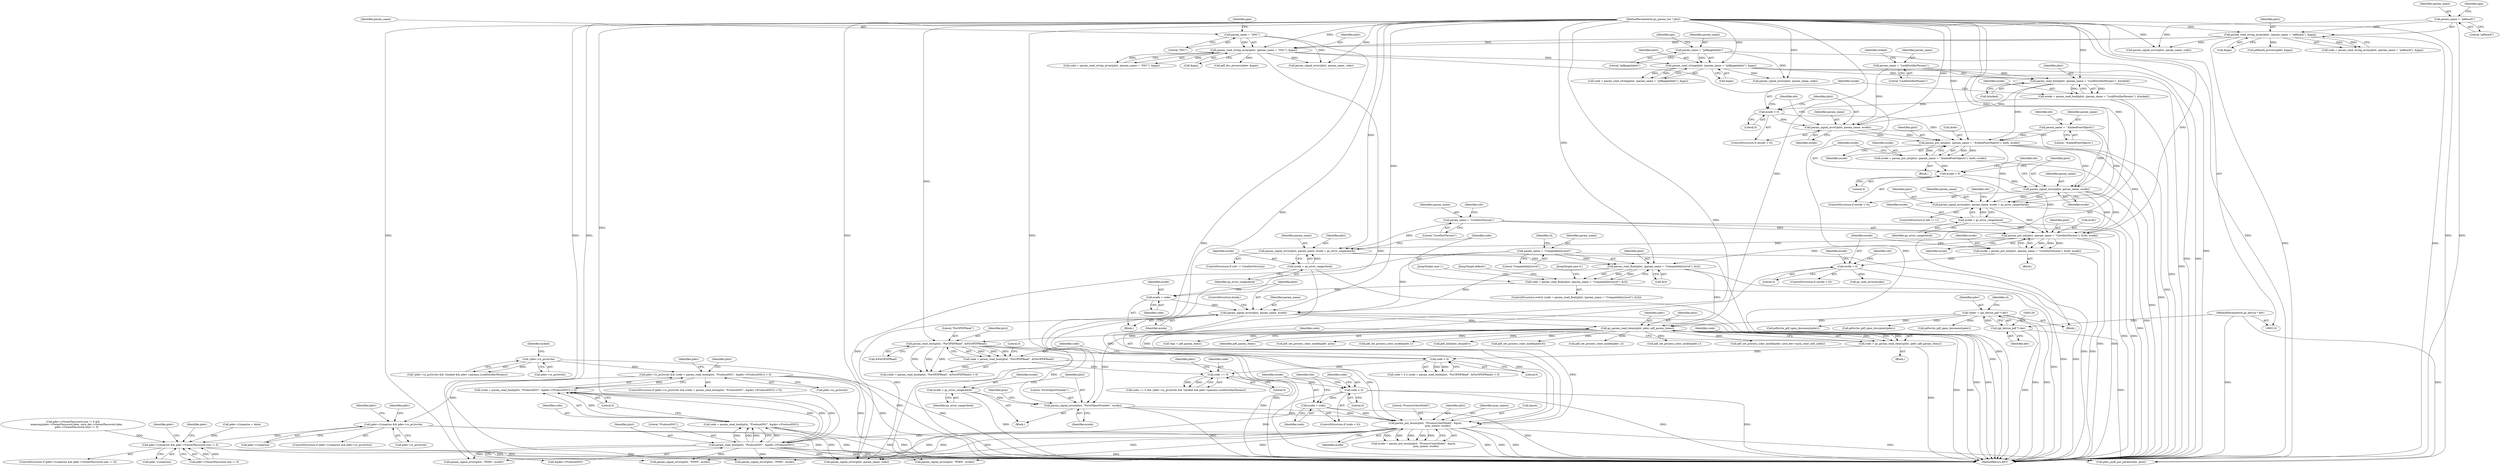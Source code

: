 digraph "0_ghostscript_c3476dde7743761a4e1d39a631716199b696b880@API" {
"1001432" [label="(Call,pdev->Linearise && pdev->is_ps2write)"];
"1000691" [label="(Call,pdev->is_ps2write && (code = param_read_bool(plist, \"ProduceDSC\", &pdev->ProduceDSC)) < 0)"];
"1000576" [label="(Call,!pdev->is_ps2write)"];
"1000695" [label="(Call,(code = param_read_bool(plist, \"ProduceDSC\", &pdev->ProduceDSC)) < 0)"];
"1000696" [label="(Call,code = param_read_bool(plist, \"ProduceDSC\", &pdev->ProduceDSC))"];
"1000698" [label="(Call,param_read_bool(plist, \"ProduceDSC\", &pdev->ProduceDSC))"];
"1000660" [label="(Call,param_put_enum(plist, \"ProcessColorModel\", &pcm,\n                               pcm_names, ecode))"];
"1000647" [label="(Call,param_signal_error(plist, \"FirstObjectNumber\", ecode))"];
"1000563" [label="(Call,param_read_bool(plist, \"ForOPDFRead\", &ForOPDFRead))"];
"1000551" [label="(Call,gs_param_read_items(plist, pdev, pdf_param_items))"];
"1000400" [label="(Call,param_read_float(plist, (param_name = \"CompatibilityLevel\"), &cl))"];
"1000391" [label="(Call,param_signal_error(plist, param_name, ecode = gs_error_rangecheck))"];
"1000372" [label="(Call,param_put_int(plist, (param_name = \"CoreDistVersion\"), &cdv, ecode))"];
"1000359" [label="(Call,param_signal_error(plist, param_name, ecode = gs_error_rangecheck))"];
"1000339" [label="(Call,param_put_int(plist, (param_name = \".EmbedFontObjects\"), &efo, ecode))"];
"1000317" [label="(Call,param_read_bool(plist, (param_name = \"LockDistillerParams\"), &locked))"];
"1000250" [label="(Call,param_read_string(plist, (param_name = \"pdfpagelabels\"), &pps))"];
"1000206" [label="(Call,param_read_string_array(plist, (param_name = \"DSC\"), &ppa))"];
"1000162" [label="(Call,param_read_string_array(plist, (param_name = \"pdfmark\"), &ppa))"];
"1000121" [label="(MethodParameterIn,gs_param_list * plist)"];
"1000164" [label="(Call,param_name = \"pdfmark\")"];
"1000208" [label="(Call,param_name = \"DSC\")"];
"1000252" [label="(Call,param_name = \"pdfpagelabels\")"];
"1000319" [label="(Call,param_name = \"LockDistillerParams\")"];
"1000328" [label="(Call,param_signal_error(plist, param_name, ecode))"];
"1000325" [label="(Call,ecode < 0)"];
"1000315" [label="(Call,ecode = param_read_bool(plist, (param_name = \"LockDistillerParams\"), &locked))"];
"1000341" [label="(Call,param_name = \".EmbedFontObjects\")"];
"1000351" [label="(Call,param_signal_error(plist, param_name, ecode))"];
"1000348" [label="(Call,ecode < 0)"];
"1000337" [label="(Call,ecode = param_put_int(plist, (param_name = \".EmbedFontObjects\"), &efo, ecode))"];
"1000362" [label="(Call,ecode = gs_error_rangecheck)"];
"1000374" [label="(Call,param_name = \"CoreDistVersion\")"];
"1000394" [label="(Call,ecode = gs_error_rangecheck)"];
"1000402" [label="(Call,param_name = \"CompatibilityLevel\")"];
"1000412" [label="(Call,param_signal_error(plist, param_name, ecode))"];
"1000409" [label="(Call,ecode = code)"];
"1000398" [label="(Call,code = param_read_float(plist, (param_name = \"CompatibilityLevel\"), &cl))"];
"1000126" [label="(Call,*pdev = (gx_device_pdf *) dev)"];
"1000128" [label="(Call,(gx_device_pdf *) dev)"];
"1000119" [label="(MethodParameterIn,gx_device * dev)"];
"1000644" [label="(Call,ecode = gs_error_rangecheck)"];
"1000381" [label="(Call,ecode < 0)"];
"1000370" [label="(Call,ecode = param_put_int(plist, (param_name = \"CoreDistVersion\"), &cdv, ecode))"];
"1000602" [label="(Call,ecode = code)"];
"1000599" [label="(Call,code < 0)"];
"1000572" [label="(Call,code == 0)"];
"1000561" [label="(Call,code = param_read_bool(plist, \"ForOPDFRead\", &ForOPDFRead))"];
"1000557" [label="(Call,code < 0)"];
"1000549" [label="(Call,code = gs_param_read_items(plist, pdev, pdf_param_items))"];
"1001451" [label="(Call,pdev->Linearise && pdev->OwnerPassword.size != 0)"];
"1000325" [label="(Call,ecode < 0)"];
"1000578" [label="(Identifier,pdev)"];
"1000411" [label="(Identifier,code)"];
"1000362" [label="(Call,ecode = gs_error_rangecheck)"];
"1000598" [label="(ControlStructure,if (code < 0))"];
"1000335" [label="(Identifier,efo)"];
"1000317" [label="(Call,param_read_bool(plist, (param_name = \"LockDistillerParams\"), &locked))"];
"1000413" [label="(Identifier,plist)"];
"1000385" [label="(Call,gs_note_error(ecode))"];
"1000133" [label="(Identifier,cl)"];
"1001450" [label="(ControlStructure,if (pdev->Linearise && pdev->OwnerPassword.size != 0))"];
"1000165" [label="(Identifier,param_name)"];
"1000672" [label="(Call,pdf_set_process_color_model(pdev, pcm))"];
"1000340" [label="(Identifier,plist)"];
"1000368" [label="(Identifier,cdv)"];
"1000322" [label="(Call,&locked)"];
"1000275" [label="(Call,pdfwrite_pdf_open_document(pdev))"];
"1000552" [label="(Identifier,plist)"];
"1000707" [label="(Call,param_signal_error(plist, param_name, code))"];
"1000345" [label="(Identifier,efo)"];
"1001551" [label="(MethodReturn,RET)"];
"1000415" [label="(Identifier,ecode)"];
"1000209" [label="(Identifier,param_name)"];
"1001173" [label="(Call,pdf_set_process_color_model(pdev,1))"];
"1000662" [label="(Literal,\"ProcessColorModel\")"];
"1000602" [label="(Call,ecode = code)"];
"1000341" [label="(Call,param_name = \".EmbedFontObjects\")"];
"1000339" [label="(Call,param_put_int(plist, (param_name = \".EmbedFontObjects\"), &efo, ecode))"];
"1000697" [label="(Identifier,code)"];
"1000320" [label="(Identifier,param_name)"];
"1000343" [label="(Literal,\".EmbedFontObjects\")"];
"1000728" [label="(Call,param_signal_error(plist, \"PDFA\", ecode))"];
"1000185" [label="(Call,pdfmark_process(pdev, &ppa))"];
"1001352" [label="(Call,pdf_initialize_ids(pdev))"];
"1000208" [label="(Call,param_name = \"DSC\")"];
"1000404" [label="(Literal,\"CompatibilityLevel\")"];
"1000389" [label="(Identifier,cdv)"];
"1001453" [label="(Identifier,pdev)"];
"1000255" [label="(Call,&pps)"];
"1000563" [label="(Call,param_read_bool(plist, \"ForOPDFRead\", &ForOPDFRead))"];
"1000573" [label="(Identifier,code)"];
"1000162" [label="(Call,param_read_string_array(plist, (param_name = \"pdfmark\"), &ppa))"];
"1000126" [label="(Call,*pdev = (gx_device_pdf *) dev)"];
"1000402" [label="(Call,param_name = \"CompatibilityLevel\")"];
"1000383" [label="(Literal,0)"];
"1000360" [label="(Identifier,plist)"];
"1000660" [label="(Call,param_put_enum(plist, \"ProcessColorModel\", &pcm,\n                               pcm_names, ecode))"];
"1000565" [label="(Literal,\"ForOPDFRead\")"];
"1000321" [label="(Literal,\"LockDistillerParams\")"];
"1000394" [label="(Call,ecode = gs_error_rangecheck)"];
"1000562" [label="(Identifier,code)"];
"1000699" [label="(Identifier,plist)"];
"1000575" [label="(Call,!pdev->is_ps2write && !(locked && pdev->params.LockDistillerParams))"];
"1000160" [label="(Call,code = param_read_string_array(plist, (param_name = \"pdfmark\"), &ppa))"];
"1000661" [label="(Identifier,plist)"];
"1000167" [label="(Call,&ppa)"];
"1000346" [label="(Identifier,ecode)"];
"1000338" [label="(Identifier,ecode)"];
"1000315" [label="(Call,ecode = param_read_bool(plist, (param_name = \"LockDistillerParams\"), &locked))"];
"1000559" [label="(Literal,0)"];
"1000649" [label="(Literal,\"FirstObjectNumber\")"];
"1000794" [label="(Call,param_signal_error(plist, \"PDFX\", ecode))"];
"1001442" [label="(Identifier,pdev)"];
"1001130" [label="(Call,pdf_set_process_color_model(pdev,0))"];
"1000698" [label="(Call,param_read_bool(plist, \"ProduceDSC\", &pdev->ProduceDSC))"];
"1000204" [label="(Call,code = param_read_string_array(plist, (param_name = \"DSC\"), &ppa))"];
"1000396" [label="(Identifier,gs_error_rangecheck)"];
"1001380" [label="(Call,pdev->OwnerPassword.size != 0 &&\n         memcmp(pdev->OwnerPassword.data, save_dev->OwnerPassword.data,\n         pdev->OwnerPassword.size) != 0)"];
"1000127" [label="(Identifier,pdev)"];
"1000196" [label="(Call,param_signal_error(plist, param_name, code))"];
"1001096" [label="(Call,pdf_set_process_color_model(pdev, 2))"];
"1000212" [label="(Identifier,ppa)"];
"1000814" [label="(Call,param_signal_error(plist, \"PDFA\", ecode))"];
"1000655" [label="(Identifier,pcm)"];
"1000307" [label="(Call,param_signal_error(plist, param_name, code))"];
"1000376" [label="(Literal,\"CoreDistVersion\")"];
"1000365" [label="(Block,)"];
"1000572" [label="(Call,code == 0)"];
"1000574" [label="(Literal,0)"];
"1000318" [label="(Identifier,plist)"];
"1000164" [label="(Call,param_name = \"pdfmark\")"];
"1000403" [label="(Identifier,param_name)"];
"1000690" [label="(ControlStructure,if (pdev->is_ps2write && (code = param_read_bool(plist, \"ProduceDSC\", &pdev->ProduceDSC)) < 0))"];
"1000959" [label="(Call,gdev_psdf_put_params(dev, plist))"];
"1000359" [label="(Call,param_signal_error(plist, param_name, ecode = gs_error_rangecheck))"];
"1000577" [label="(Call,pdev->is_ps2write)"];
"1001451" [label="(Call,pdev->Linearise && pdev->OwnerPassword.size != 0)"];
"1000354" [label="(Identifier,ecode)"];
"1000375" [label="(Identifier,param_name)"];
"1000646" [label="(Identifier,gs_error_rangecheck)"];
"1000550" [label="(Identifier,code)"];
"1000377" [label="(Call,&cdv)"];
"1000251" [label="(Identifier,plist)"];
"1000700" [label="(Literal,\"ProduceDSC\")"];
"1000379" [label="(Identifier,ecode)"];
"1000256" [label="(Identifier,pps)"];
"1000364" [label="(Identifier,gs_error_rangecheck)"];
"1000608" [label="(Identifier,fon)"];
"1000603" [label="(Identifier,ecode)"];
"1000582" [label="(Identifier,locked)"];
"1000373" [label="(Identifier,plist)"];
"1000349" [label="(Identifier,ecode)"];
"1000351" [label="(Call,param_signal_error(plist, param_name, ecode))"];
"1000701" [label="(Call,&pdev->ProduceDSC)"];
"1000776" [label="(Call,param_signal_error(plist, \"PDFA\", ecode))"];
"1001475" [label="(Identifier,pdev)"];
"1000122" [label="(Block,)"];
"1000210" [label="(Literal,\"DSC\")"];
"1000330" [label="(Identifier,param_name)"];
"1000696" [label="(Call,code = param_read_bool(plist, \"ProduceDSC\", &pdev->ProduceDSC))"];
"1000130" [label="(Identifier,dev)"];
"1000658" [label="(Call,ecode = param_put_enum(plist, \"ProcessColorModel\", &pcm,\n                               pcm_names, ecode))"];
"1000387" [label="(ControlStructure,if (cdv != CoreDistVersion))"];
"1000344" [label="(Call,&efo)"];
"1000695" [label="(Call,(code = param_read_bool(plist, \"ProduceDSC\", &pdev->ProduceDSC)) < 0)"];
"1000715" [label="(Identifier,pdev)"];
"1000705" [label="(Literal,0)"];
"1000347" [label="(ControlStructure,if (ecode < 0))"];
"1000561" [label="(Call,code = param_read_bool(plist, \"ForOPDFRead\", &ForOPDFRead))"];
"1001042" [label="(Call,pdf_set_process_color_model(pdev,1))"];
"1000380" [label="(ControlStructure,if (ecode < 0))"];
"1000219" [label="(Call,pdfwrite_pdf_open_document(pdev))"];
"1000408" [label="(JumpTarget,default:)"];
"1000374" [label="(Call,param_name = \"CoreDistVersion\")"];
"1001452" [label="(Call,pdev->Linearise)"];
"1000229" [label="(Call,pdf_dsc_process(pdev, &ppa))"];
"1000332" [label="(Block,)"];
"1000252" [label="(Call,param_name = \"pdfpagelabels\")"];
"1000316" [label="(Identifier,ecode)"];
"1001432" [label="(Call,pdev->Linearise && pdev->is_ps2write)"];
"1000405" [label="(Call,&cl)"];
"1000240" [label="(Call,param_signal_error(plist, param_name, code))"];
"1000650" [label="(Identifier,ecode)"];
"1000391" [label="(Call,param_signal_error(plist, param_name, ecode = gs_error_rangecheck))"];
"1000248" [label="(Call,code = param_read_string(plist, (param_name = \"pdfpagelabels\"), &pps))"];
"1000566" [label="(Call,&ForOPDFRead)"];
"1000326" [label="(Identifier,ecode)"];
"1000414" [label="(Identifier,param_name)"];
"1000600" [label="(Identifier,code)"];
"1000648" [label="(Identifier,plist)"];
"1000571" [label="(Call,code == 0 && !pdev->is_ps2write && !(locked && pdev->params.LockDistillerParams))"];
"1000361" [label="(Identifier,param_name)"];
"1000163" [label="(Identifier,plist)"];
"1000327" [label="(Literal,0)"];
"1001436" [label="(Call,pdev->is_ps2write)"];
"1001433" [label="(Call,pdev->Linearise)"];
"1000381" [label="(Call,ecode < 0)"];
"1000560" [label="(Call,(code = param_read_bool(plist, \"ForOPDFRead\", &ForOPDFRead)) < 0)"];
"1000372" [label="(Call,param_put_int(plist, (param_name = \"CoreDistVersion\"), &cdv, ecode))"];
"1000328" [label="(Call,param_signal_error(plist, param_name, ecode))"];
"1000342" [label="(Identifier,param_name)"];
"1000644" [label="(Call,ecode = gs_error_rangecheck)"];
"1000337" [label="(Call,ecode = param_put_int(plist, (param_name = \".EmbedFontObjects\"), &efo, ecode))"];
"1000121" [label="(MethodParameterIn,gs_param_list * plist)"];
"1000353" [label="(Identifier,param_name)"];
"1000119" [label="(MethodParameterIn,gx_device * dev)"];
"1000370" [label="(Call,ecode = param_put_int(plist, (param_name = \"CoreDistVersion\"), &cdv, ecode))"];
"1000398" [label="(Call,code = param_read_float(plist, (param_name = \"CompatibilityLevel\"), &cl))"];
"1000352" [label="(Identifier,plist)"];
"1000397" [label="(ControlStructure,switch (code = param_read_float(plist, (param_name = \"CompatibilityLevel\"), &cl)))"];
"1000386" [label="(Identifier,ecode)"];
"1001492" [label="(Call,pdf_set_process_color_model(pdev, save_dev->pcm_color_info_index))"];
"1000601" [label="(Literal,0)"];
"1000708" [label="(Identifier,plist)"];
"1000350" [label="(Literal,0)"];
"1000406" [label="(Identifier,cl)"];
"1000323" [label="(Identifier,locked)"];
"1000206" [label="(Call,param_read_string_array(plist, (param_name = \"DSC\"), &ppa))"];
"1000211" [label="(Call,&ppa)"];
"1000401" [label="(Identifier,plist)"];
"1000128" [label="(Call,(gx_device_pdf *) dev)"];
"1001431" [label="(ControlStructure,if (pdev->Linearise && pdev->is_ps2write))"];
"1000392" [label="(Identifier,plist)"];
"1000599" [label="(Call,code < 0)"];
"1000551" [label="(Call,gs_param_read_items(plist, pdev, pdf_param_items))"];
"1000558" [label="(Identifier,code)"];
"1000554" [label="(Identifier,pdf_param_items)"];
"1000410" [label="(Identifier,ecode)"];
"1000166" [label="(Literal,\"pdfmark\")"];
"1001455" [label="(Call,pdev->OwnerPassword.size != 0)"];
"1000665" [label="(Identifier,pcm_names)"];
"1000576" [label="(Call,!pdev->is_ps2write)"];
"1000692" [label="(Call,pdev->is_ps2write)"];
"1000329" [label="(Identifier,plist)"];
"1000355" [label="(ControlStructure,if (efo != 1))"];
"1001465" [label="(Identifier,pdev)"];
"1000393" [label="(Identifier,param_name)"];
"1000564" [label="(Identifier,plist)"];
"1000553" [label="(Identifier,pdev)"];
"1000645" [label="(Identifier,ecode)"];
"1001513" [label="(Call,*ppi = pdf_param_items)"];
"1000357" [label="(Identifier,efo)"];
"1000399" [label="(Identifier,code)"];
"1000568" [label="(Literal,0)"];
"1000535" [label="(Block,)"];
"1000647" [label="(Call,param_signal_error(plist, \"FirstObjectNumber\", ecode))"];
"1000409" [label="(Call,ecode = code)"];
"1000417" [label="(JumpTarget,case 0:)"];
"1000533" [label="(JumpTarget,case 1:)"];
"1000207" [label="(Identifier,plist)"];
"1000371" [label="(Identifier,ecode)"];
"1000416" [label="(ControlStructure,break;)"];
"1000175" [label="(Call,pdfwrite_pdf_open_document(pdev))"];
"1000382" [label="(Identifier,ecode)"];
"1000331" [label="(Identifier,ecode)"];
"1000253" [label="(Identifier,param_name)"];
"1000412" [label="(Call,param_signal_error(plist, param_name, ecode))"];
"1000556" [label="(Call,code < 0 || (code = param_read_bool(plist, \"ForOPDFRead\", &ForOPDFRead)) < 0)"];
"1000363" [label="(Identifier,ecode)"];
"1000395" [label="(Identifier,ecode)"];
"1000691" [label="(Call,pdev->is_ps2write && (code = param_read_bool(plist, \"ProduceDSC\", &pdev->ProduceDSC)) < 0)"];
"1000168" [label="(Identifier,ppa)"];
"1000378" [label="(Identifier,cdv)"];
"1000557" [label="(Call,code < 0)"];
"1000250" [label="(Call,param_read_string(plist, (param_name = \"pdfpagelabels\"), &pps))"];
"1000549" [label="(Call,code = gs_param_read_items(plist, pdev, pdf_param_items))"];
"1000400" [label="(Call,param_read_float(plist, (param_name = \"CompatibilityLevel\"), &cl))"];
"1000604" [label="(Identifier,code)"];
"1001445" [label="(Call,pdev->Linearise = false)"];
"1000407" [label="(Block,)"];
"1000319" [label="(Call,param_name = \"LockDistillerParams\")"];
"1000254" [label="(Literal,\"pdfpagelabels\")"];
"1000324" [label="(ControlStructure,if (ecode < 0))"];
"1000666" [label="(Identifier,ecode)"];
"1000663" [label="(Call,&pcm)"];
"1000348" [label="(Call,ecode < 0)"];
"1000643" [label="(Block,)"];
"1001432" -> "1001431"  [label="AST: "];
"1001432" -> "1001433"  [label="CFG: "];
"1001432" -> "1001436"  [label="CFG: "];
"1001433" -> "1001432"  [label="AST: "];
"1001436" -> "1001432"  [label="AST: "];
"1001442" -> "1001432"  [label="CFG: "];
"1001453" -> "1001432"  [label="CFG: "];
"1001432" -> "1001551"  [label="DDG: "];
"1001432" -> "1001551"  [label="DDG: "];
"1000691" -> "1001432"  [label="DDG: "];
"1001432" -> "1001451"  [label="DDG: "];
"1000691" -> "1000690"  [label="AST: "];
"1000691" -> "1000692"  [label="CFG: "];
"1000691" -> "1000695"  [label="CFG: "];
"1000692" -> "1000691"  [label="AST: "];
"1000695" -> "1000691"  [label="AST: "];
"1000708" -> "1000691"  [label="CFG: "];
"1000715" -> "1000691"  [label="CFG: "];
"1000691" -> "1001551"  [label="DDG: "];
"1000691" -> "1001551"  [label="DDG: "];
"1000691" -> "1001551"  [label="DDG: "];
"1000576" -> "1000691"  [label="DDG: "];
"1000695" -> "1000691"  [label="DDG: "];
"1000576" -> "1000575"  [label="AST: "];
"1000576" -> "1000577"  [label="CFG: "];
"1000577" -> "1000576"  [label="AST: "];
"1000582" -> "1000576"  [label="CFG: "];
"1000575" -> "1000576"  [label="CFG: "];
"1000576" -> "1001551"  [label="DDG: "];
"1000576" -> "1000575"  [label="DDG: "];
"1000695" -> "1000705"  [label="CFG: "];
"1000696" -> "1000695"  [label="AST: "];
"1000705" -> "1000695"  [label="AST: "];
"1000696" -> "1000695"  [label="DDG: "];
"1000698" -> "1000695"  [label="DDG: "];
"1000698" -> "1000695"  [label="DDG: "];
"1000698" -> "1000695"  [label="DDG: "];
"1000696" -> "1000698"  [label="CFG: "];
"1000697" -> "1000696"  [label="AST: "];
"1000698" -> "1000696"  [label="AST: "];
"1000705" -> "1000696"  [label="CFG: "];
"1000696" -> "1001551"  [label="DDG: "];
"1000696" -> "1001551"  [label="DDG: "];
"1000698" -> "1000696"  [label="DDG: "];
"1000698" -> "1000696"  [label="DDG: "];
"1000698" -> "1000696"  [label="DDG: "];
"1000696" -> "1000707"  [label="DDG: "];
"1000698" -> "1000701"  [label="CFG: "];
"1000699" -> "1000698"  [label="AST: "];
"1000700" -> "1000698"  [label="AST: "];
"1000701" -> "1000698"  [label="AST: "];
"1000698" -> "1001551"  [label="DDG: "];
"1000660" -> "1000698"  [label="DDG: "];
"1000121" -> "1000698"  [label="DDG: "];
"1000698" -> "1000707"  [label="DDG: "];
"1000698" -> "1000728"  [label="DDG: "];
"1000698" -> "1000776"  [label="DDG: "];
"1000698" -> "1000794"  [label="DDG: "];
"1000698" -> "1000814"  [label="DDG: "];
"1000698" -> "1000959"  [label="DDG: "];
"1000660" -> "1000658"  [label="AST: "];
"1000660" -> "1000666"  [label="CFG: "];
"1000661" -> "1000660"  [label="AST: "];
"1000662" -> "1000660"  [label="AST: "];
"1000663" -> "1000660"  [label="AST: "];
"1000665" -> "1000660"  [label="AST: "];
"1000666" -> "1000660"  [label="AST: "];
"1000658" -> "1000660"  [label="CFG: "];
"1000660" -> "1001551"  [label="DDG: "];
"1000660" -> "1001551"  [label="DDG: "];
"1000660" -> "1001551"  [label="DDG: "];
"1000660" -> "1000658"  [label="DDG: "];
"1000660" -> "1000658"  [label="DDG: "];
"1000660" -> "1000658"  [label="DDG: "];
"1000660" -> "1000658"  [label="DDG: "];
"1000660" -> "1000658"  [label="DDG: "];
"1000647" -> "1000660"  [label="DDG: "];
"1000647" -> "1000660"  [label="DDG: "];
"1000563" -> "1000660"  [label="DDG: "];
"1000551" -> "1000660"  [label="DDG: "];
"1000121" -> "1000660"  [label="DDG: "];
"1000412" -> "1000660"  [label="DDG: "];
"1000381" -> "1000660"  [label="DDG: "];
"1000602" -> "1000660"  [label="DDG: "];
"1000394" -> "1000660"  [label="DDG: "];
"1000660" -> "1000707"  [label="DDG: "];
"1000660" -> "1000728"  [label="DDG: "];
"1000660" -> "1000776"  [label="DDG: "];
"1000660" -> "1000794"  [label="DDG: "];
"1000660" -> "1000814"  [label="DDG: "];
"1000660" -> "1000959"  [label="DDG: "];
"1000647" -> "1000643"  [label="AST: "];
"1000647" -> "1000650"  [label="CFG: "];
"1000648" -> "1000647"  [label="AST: "];
"1000649" -> "1000647"  [label="AST: "];
"1000650" -> "1000647"  [label="AST: "];
"1000655" -> "1000647"  [label="CFG: "];
"1000647" -> "1001551"  [label="DDG: "];
"1000563" -> "1000647"  [label="DDG: "];
"1000551" -> "1000647"  [label="DDG: "];
"1000121" -> "1000647"  [label="DDG: "];
"1000644" -> "1000647"  [label="DDG: "];
"1000563" -> "1000561"  [label="AST: "];
"1000563" -> "1000566"  [label="CFG: "];
"1000564" -> "1000563"  [label="AST: "];
"1000565" -> "1000563"  [label="AST: "];
"1000566" -> "1000563"  [label="AST: "];
"1000561" -> "1000563"  [label="CFG: "];
"1000563" -> "1001551"  [label="DDG: "];
"1000563" -> "1000560"  [label="DDG: "];
"1000563" -> "1000560"  [label="DDG: "];
"1000563" -> "1000560"  [label="DDG: "];
"1000563" -> "1000561"  [label="DDG: "];
"1000563" -> "1000561"  [label="DDG: "];
"1000563" -> "1000561"  [label="DDG: "];
"1000551" -> "1000563"  [label="DDG: "];
"1000121" -> "1000563"  [label="DDG: "];
"1000551" -> "1000549"  [label="AST: "];
"1000551" -> "1000554"  [label="CFG: "];
"1000552" -> "1000551"  [label="AST: "];
"1000553" -> "1000551"  [label="AST: "];
"1000554" -> "1000551"  [label="AST: "];
"1000549" -> "1000551"  [label="CFG: "];
"1000551" -> "1001551"  [label="DDG: "];
"1000551" -> "1001551"  [label="DDG: "];
"1000551" -> "1000549"  [label="DDG: "];
"1000551" -> "1000549"  [label="DDG: "];
"1000551" -> "1000549"  [label="DDG: "];
"1000400" -> "1000551"  [label="DDG: "];
"1000412" -> "1000551"  [label="DDG: "];
"1000121" -> "1000551"  [label="DDG: "];
"1000126" -> "1000551"  [label="DDG: "];
"1000551" -> "1000672"  [label="DDG: "];
"1000551" -> "1001042"  [label="DDG: "];
"1000551" -> "1001096"  [label="DDG: "];
"1000551" -> "1001130"  [label="DDG: "];
"1000551" -> "1001173"  [label="DDG: "];
"1000551" -> "1001352"  [label="DDG: "];
"1000551" -> "1001492"  [label="DDG: "];
"1000551" -> "1001513"  [label="DDG: "];
"1000400" -> "1000398"  [label="AST: "];
"1000400" -> "1000405"  [label="CFG: "];
"1000401" -> "1000400"  [label="AST: "];
"1000402" -> "1000400"  [label="AST: "];
"1000405" -> "1000400"  [label="AST: "];
"1000398" -> "1000400"  [label="CFG: "];
"1000400" -> "1001551"  [label="DDG: "];
"1000400" -> "1000398"  [label="DDG: "];
"1000400" -> "1000398"  [label="DDG: "];
"1000391" -> "1000400"  [label="DDG: "];
"1000372" -> "1000400"  [label="DDG: "];
"1000121" -> "1000400"  [label="DDG: "];
"1000402" -> "1000400"  [label="DDG: "];
"1000400" -> "1000412"  [label="DDG: "];
"1000391" -> "1000387"  [label="AST: "];
"1000391" -> "1000394"  [label="CFG: "];
"1000392" -> "1000391"  [label="AST: "];
"1000393" -> "1000391"  [label="AST: "];
"1000394" -> "1000391"  [label="AST: "];
"1000399" -> "1000391"  [label="CFG: "];
"1000391" -> "1001551"  [label="DDG: "];
"1000372" -> "1000391"  [label="DDG: "];
"1000121" -> "1000391"  [label="DDG: "];
"1000374" -> "1000391"  [label="DDG: "];
"1000394" -> "1000391"  [label="DDG: "];
"1000372" -> "1000370"  [label="AST: "];
"1000372" -> "1000379"  [label="CFG: "];
"1000373" -> "1000372"  [label="AST: "];
"1000374" -> "1000372"  [label="AST: "];
"1000377" -> "1000372"  [label="AST: "];
"1000379" -> "1000372"  [label="AST: "];
"1000370" -> "1000372"  [label="CFG: "];
"1000372" -> "1001551"  [label="DDG: "];
"1000372" -> "1001551"  [label="DDG: "];
"1000372" -> "1000370"  [label="DDG: "];
"1000372" -> "1000370"  [label="DDG: "];
"1000372" -> "1000370"  [label="DDG: "];
"1000359" -> "1000372"  [label="DDG: "];
"1000339" -> "1000372"  [label="DDG: "];
"1000351" -> "1000372"  [label="DDG: "];
"1000351" -> "1000372"  [label="DDG: "];
"1000121" -> "1000372"  [label="DDG: "];
"1000374" -> "1000372"  [label="DDG: "];
"1000348" -> "1000372"  [label="DDG: "];
"1000362" -> "1000372"  [label="DDG: "];
"1000359" -> "1000355"  [label="AST: "];
"1000359" -> "1000362"  [label="CFG: "];
"1000360" -> "1000359"  [label="AST: "];
"1000361" -> "1000359"  [label="AST: "];
"1000362" -> "1000359"  [label="AST: "];
"1000368" -> "1000359"  [label="CFG: "];
"1000359" -> "1001551"  [label="DDG: "];
"1000339" -> "1000359"  [label="DDG: "];
"1000351" -> "1000359"  [label="DDG: "];
"1000351" -> "1000359"  [label="DDG: "];
"1000121" -> "1000359"  [label="DDG: "];
"1000341" -> "1000359"  [label="DDG: "];
"1000362" -> "1000359"  [label="DDG: "];
"1000339" -> "1000337"  [label="AST: "];
"1000339" -> "1000346"  [label="CFG: "];
"1000340" -> "1000339"  [label="AST: "];
"1000341" -> "1000339"  [label="AST: "];
"1000344" -> "1000339"  [label="AST: "];
"1000346" -> "1000339"  [label="AST: "];
"1000337" -> "1000339"  [label="CFG: "];
"1000339" -> "1001551"  [label="DDG: "];
"1000339" -> "1000337"  [label="DDG: "];
"1000339" -> "1000337"  [label="DDG: "];
"1000339" -> "1000337"  [label="DDG: "];
"1000317" -> "1000339"  [label="DDG: "];
"1000328" -> "1000339"  [label="DDG: "];
"1000328" -> "1000339"  [label="DDG: "];
"1000121" -> "1000339"  [label="DDG: "];
"1000341" -> "1000339"  [label="DDG: "];
"1000325" -> "1000339"  [label="DDG: "];
"1000339" -> "1000351"  [label="DDG: "];
"1000317" -> "1000315"  [label="AST: "];
"1000317" -> "1000322"  [label="CFG: "];
"1000318" -> "1000317"  [label="AST: "];
"1000319" -> "1000317"  [label="AST: "];
"1000322" -> "1000317"  [label="AST: "];
"1000315" -> "1000317"  [label="CFG: "];
"1000317" -> "1001551"  [label="DDG: "];
"1000317" -> "1000315"  [label="DDG: "];
"1000317" -> "1000315"  [label="DDG: "];
"1000250" -> "1000317"  [label="DDG: "];
"1000121" -> "1000317"  [label="DDG: "];
"1000319" -> "1000317"  [label="DDG: "];
"1000317" -> "1000328"  [label="DDG: "];
"1000250" -> "1000248"  [label="AST: "];
"1000250" -> "1000255"  [label="CFG: "];
"1000251" -> "1000250"  [label="AST: "];
"1000252" -> "1000250"  [label="AST: "];
"1000255" -> "1000250"  [label="AST: "];
"1000248" -> "1000250"  [label="CFG: "];
"1000250" -> "1001551"  [label="DDG: "];
"1000250" -> "1001551"  [label="DDG: "];
"1000250" -> "1000248"  [label="DDG: "];
"1000250" -> "1000248"  [label="DDG: "];
"1000206" -> "1000250"  [label="DDG: "];
"1000121" -> "1000250"  [label="DDG: "];
"1000252" -> "1000250"  [label="DDG: "];
"1000250" -> "1000307"  [label="DDG: "];
"1000206" -> "1000204"  [label="AST: "];
"1000206" -> "1000211"  [label="CFG: "];
"1000207" -> "1000206"  [label="AST: "];
"1000208" -> "1000206"  [label="AST: "];
"1000211" -> "1000206"  [label="AST: "];
"1000204" -> "1000206"  [label="CFG: "];
"1000206" -> "1001551"  [label="DDG: "];
"1000206" -> "1001551"  [label="DDG: "];
"1000206" -> "1000204"  [label="DDG: "];
"1000206" -> "1000204"  [label="DDG: "];
"1000162" -> "1000206"  [label="DDG: "];
"1000162" -> "1000206"  [label="DDG: "];
"1000121" -> "1000206"  [label="DDG: "];
"1000208" -> "1000206"  [label="DDG: "];
"1000206" -> "1000229"  [label="DDG: "];
"1000206" -> "1000240"  [label="DDG: "];
"1000162" -> "1000160"  [label="AST: "];
"1000162" -> "1000167"  [label="CFG: "];
"1000163" -> "1000162"  [label="AST: "];
"1000164" -> "1000162"  [label="AST: "];
"1000167" -> "1000162"  [label="AST: "];
"1000160" -> "1000162"  [label="CFG: "];
"1000162" -> "1001551"  [label="DDG: "];
"1000162" -> "1001551"  [label="DDG: "];
"1000162" -> "1000160"  [label="DDG: "];
"1000162" -> "1000160"  [label="DDG: "];
"1000121" -> "1000162"  [label="DDG: "];
"1000164" -> "1000162"  [label="DDG: "];
"1000162" -> "1000185"  [label="DDG: "];
"1000162" -> "1000196"  [label="DDG: "];
"1000121" -> "1000118"  [label="AST: "];
"1000121" -> "1001551"  [label="DDG: "];
"1000121" -> "1000196"  [label="DDG: "];
"1000121" -> "1000240"  [label="DDG: "];
"1000121" -> "1000307"  [label="DDG: "];
"1000121" -> "1000328"  [label="DDG: "];
"1000121" -> "1000351"  [label="DDG: "];
"1000121" -> "1000412"  [label="DDG: "];
"1000121" -> "1000707"  [label="DDG: "];
"1000121" -> "1000728"  [label="DDG: "];
"1000121" -> "1000776"  [label="DDG: "];
"1000121" -> "1000794"  [label="DDG: "];
"1000121" -> "1000814"  [label="DDG: "];
"1000121" -> "1000959"  [label="DDG: "];
"1000164" -> "1000166"  [label="CFG: "];
"1000165" -> "1000164"  [label="AST: "];
"1000166" -> "1000164"  [label="AST: "];
"1000168" -> "1000164"  [label="CFG: "];
"1000164" -> "1001551"  [label="DDG: "];
"1000164" -> "1000196"  [label="DDG: "];
"1000208" -> "1000210"  [label="CFG: "];
"1000209" -> "1000208"  [label="AST: "];
"1000210" -> "1000208"  [label="AST: "];
"1000212" -> "1000208"  [label="CFG: "];
"1000208" -> "1001551"  [label="DDG: "];
"1000208" -> "1000240"  [label="DDG: "];
"1000252" -> "1000254"  [label="CFG: "];
"1000253" -> "1000252"  [label="AST: "];
"1000254" -> "1000252"  [label="AST: "];
"1000256" -> "1000252"  [label="CFG: "];
"1000252" -> "1001551"  [label="DDG: "];
"1000252" -> "1000307"  [label="DDG: "];
"1000319" -> "1000321"  [label="CFG: "];
"1000320" -> "1000319"  [label="AST: "];
"1000321" -> "1000319"  [label="AST: "];
"1000323" -> "1000319"  [label="CFG: "];
"1000319" -> "1000328"  [label="DDG: "];
"1000328" -> "1000324"  [label="AST: "];
"1000328" -> "1000331"  [label="CFG: "];
"1000329" -> "1000328"  [label="AST: "];
"1000330" -> "1000328"  [label="AST: "];
"1000331" -> "1000328"  [label="AST: "];
"1000335" -> "1000328"  [label="CFG: "];
"1000328" -> "1001551"  [label="DDG: "];
"1000325" -> "1000328"  [label="DDG: "];
"1000325" -> "1000324"  [label="AST: "];
"1000325" -> "1000327"  [label="CFG: "];
"1000326" -> "1000325"  [label="AST: "];
"1000327" -> "1000325"  [label="AST: "];
"1000329" -> "1000325"  [label="CFG: "];
"1000335" -> "1000325"  [label="CFG: "];
"1000315" -> "1000325"  [label="DDG: "];
"1000315" -> "1000122"  [label="AST: "];
"1000316" -> "1000315"  [label="AST: "];
"1000326" -> "1000315"  [label="CFG: "];
"1000315" -> "1001551"  [label="DDG: "];
"1000341" -> "1000343"  [label="CFG: "];
"1000342" -> "1000341"  [label="AST: "];
"1000343" -> "1000341"  [label="AST: "];
"1000345" -> "1000341"  [label="CFG: "];
"1000341" -> "1000351"  [label="DDG: "];
"1000351" -> "1000347"  [label="AST: "];
"1000351" -> "1000354"  [label="CFG: "];
"1000352" -> "1000351"  [label="AST: "];
"1000353" -> "1000351"  [label="AST: "];
"1000354" -> "1000351"  [label="AST: "];
"1000357" -> "1000351"  [label="CFG: "];
"1000351" -> "1001551"  [label="DDG: "];
"1000348" -> "1000351"  [label="DDG: "];
"1000348" -> "1000347"  [label="AST: "];
"1000348" -> "1000350"  [label="CFG: "];
"1000349" -> "1000348"  [label="AST: "];
"1000350" -> "1000348"  [label="AST: "];
"1000352" -> "1000348"  [label="CFG: "];
"1000357" -> "1000348"  [label="CFG: "];
"1000337" -> "1000348"  [label="DDG: "];
"1000337" -> "1000332"  [label="AST: "];
"1000338" -> "1000337"  [label="AST: "];
"1000349" -> "1000337"  [label="CFG: "];
"1000337" -> "1001551"  [label="DDG: "];
"1000362" -> "1000364"  [label="CFG: "];
"1000363" -> "1000362"  [label="AST: "];
"1000364" -> "1000362"  [label="AST: "];
"1000362" -> "1001551"  [label="DDG: "];
"1000374" -> "1000376"  [label="CFG: "];
"1000375" -> "1000374"  [label="AST: "];
"1000376" -> "1000374"  [label="AST: "];
"1000378" -> "1000374"  [label="CFG: "];
"1000374" -> "1001551"  [label="DDG: "];
"1000394" -> "1000396"  [label="CFG: "];
"1000395" -> "1000394"  [label="AST: "];
"1000396" -> "1000394"  [label="AST: "];
"1000394" -> "1001551"  [label="DDG: "];
"1000402" -> "1000404"  [label="CFG: "];
"1000403" -> "1000402"  [label="AST: "];
"1000404" -> "1000402"  [label="AST: "];
"1000406" -> "1000402"  [label="CFG: "];
"1000402" -> "1001551"  [label="DDG: "];
"1000402" -> "1000412"  [label="DDG: "];
"1000402" -> "1000707"  [label="DDG: "];
"1000412" -> "1000407"  [label="AST: "];
"1000412" -> "1000415"  [label="CFG: "];
"1000413" -> "1000412"  [label="AST: "];
"1000414" -> "1000412"  [label="AST: "];
"1000415" -> "1000412"  [label="AST: "];
"1000416" -> "1000412"  [label="CFG: "];
"1000412" -> "1001551"  [label="DDG: "];
"1000412" -> "1001551"  [label="DDG: "];
"1000409" -> "1000412"  [label="DDG: "];
"1000412" -> "1000707"  [label="DDG: "];
"1000409" -> "1000407"  [label="AST: "];
"1000409" -> "1000411"  [label="CFG: "];
"1000410" -> "1000409"  [label="AST: "];
"1000411" -> "1000409"  [label="AST: "];
"1000413" -> "1000409"  [label="CFG: "];
"1000398" -> "1000409"  [label="DDG: "];
"1000398" -> "1000397"  [label="AST: "];
"1000399" -> "1000398"  [label="AST: "];
"1000408" -> "1000398"  [label="CFG: "];
"1000417" -> "1000398"  [label="CFG: "];
"1000533" -> "1000398"  [label="CFG: "];
"1000398" -> "1001551"  [label="DDG: "];
"1000126" -> "1000122"  [label="AST: "];
"1000126" -> "1000128"  [label="CFG: "];
"1000127" -> "1000126"  [label="AST: "];
"1000128" -> "1000126"  [label="AST: "];
"1000133" -> "1000126"  [label="CFG: "];
"1000126" -> "1001551"  [label="DDG: "];
"1000126" -> "1001551"  [label="DDG: "];
"1000128" -> "1000126"  [label="DDG: "];
"1000126" -> "1000175"  [label="DDG: "];
"1000126" -> "1000219"  [label="DDG: "];
"1000126" -> "1000275"  [label="DDG: "];
"1000128" -> "1000130"  [label="CFG: "];
"1000129" -> "1000128"  [label="AST: "];
"1000130" -> "1000128"  [label="AST: "];
"1000128" -> "1001551"  [label="DDG: "];
"1000119" -> "1000128"  [label="DDG: "];
"1000128" -> "1000959"  [label="DDG: "];
"1000119" -> "1000118"  [label="AST: "];
"1000119" -> "1001551"  [label="DDG: "];
"1000119" -> "1000959"  [label="DDG: "];
"1000644" -> "1000643"  [label="AST: "];
"1000644" -> "1000646"  [label="CFG: "];
"1000645" -> "1000644"  [label="AST: "];
"1000646" -> "1000644"  [label="AST: "];
"1000648" -> "1000644"  [label="CFG: "];
"1000644" -> "1001551"  [label="DDG: "];
"1000381" -> "1000380"  [label="AST: "];
"1000381" -> "1000383"  [label="CFG: "];
"1000382" -> "1000381"  [label="AST: "];
"1000383" -> "1000381"  [label="AST: "];
"1000386" -> "1000381"  [label="CFG: "];
"1000389" -> "1000381"  [label="CFG: "];
"1000381" -> "1001551"  [label="DDG: "];
"1000370" -> "1000381"  [label="DDG: "];
"1000381" -> "1000385"  [label="DDG: "];
"1000370" -> "1000365"  [label="AST: "];
"1000371" -> "1000370"  [label="AST: "];
"1000382" -> "1000370"  [label="CFG: "];
"1000370" -> "1001551"  [label="DDG: "];
"1000602" -> "1000598"  [label="AST: "];
"1000602" -> "1000604"  [label="CFG: "];
"1000603" -> "1000602"  [label="AST: "];
"1000604" -> "1000602"  [label="AST: "];
"1000608" -> "1000602"  [label="CFG: "];
"1000602" -> "1001551"  [label="DDG: "];
"1000599" -> "1000602"  [label="DDG: "];
"1000599" -> "1000598"  [label="AST: "];
"1000599" -> "1000601"  [label="CFG: "];
"1000600" -> "1000599"  [label="AST: "];
"1000601" -> "1000599"  [label="AST: "];
"1000603" -> "1000599"  [label="CFG: "];
"1000608" -> "1000599"  [label="CFG: "];
"1000599" -> "1001551"  [label="DDG: "];
"1000599" -> "1001551"  [label="DDG: "];
"1000572" -> "1000599"  [label="DDG: "];
"1000599" -> "1000707"  [label="DDG: "];
"1000572" -> "1000571"  [label="AST: "];
"1000572" -> "1000574"  [label="CFG: "];
"1000573" -> "1000572"  [label="AST: "];
"1000574" -> "1000572"  [label="AST: "];
"1000578" -> "1000572"  [label="CFG: "];
"1000571" -> "1000572"  [label="CFG: "];
"1000572" -> "1000571"  [label="DDG: "];
"1000572" -> "1000571"  [label="DDG: "];
"1000561" -> "1000572"  [label="DDG: "];
"1000557" -> "1000572"  [label="DDG: "];
"1000561" -> "1000560"  [label="AST: "];
"1000562" -> "1000561"  [label="AST: "];
"1000568" -> "1000561"  [label="CFG: "];
"1000561" -> "1001551"  [label="DDG: "];
"1000561" -> "1000560"  [label="DDG: "];
"1000557" -> "1000556"  [label="AST: "];
"1000557" -> "1000559"  [label="CFG: "];
"1000558" -> "1000557"  [label="AST: "];
"1000559" -> "1000557"  [label="AST: "];
"1000562" -> "1000557"  [label="CFG: "];
"1000556" -> "1000557"  [label="CFG: "];
"1000557" -> "1000556"  [label="DDG: "];
"1000557" -> "1000556"  [label="DDG: "];
"1000549" -> "1000557"  [label="DDG: "];
"1000549" -> "1000535"  [label="AST: "];
"1000550" -> "1000549"  [label="AST: "];
"1000558" -> "1000549"  [label="CFG: "];
"1000549" -> "1001551"  [label="DDG: "];
"1001451" -> "1001450"  [label="AST: "];
"1001451" -> "1001452"  [label="CFG: "];
"1001451" -> "1001455"  [label="CFG: "];
"1001452" -> "1001451"  [label="AST: "];
"1001455" -> "1001451"  [label="AST: "];
"1001465" -> "1001451"  [label="CFG: "];
"1001475" -> "1001451"  [label="CFG: "];
"1001451" -> "1001551"  [label="DDG: "];
"1001451" -> "1001551"  [label="DDG: "];
"1001451" -> "1001551"  [label="DDG: "];
"1001445" -> "1001451"  [label="DDG: "];
"1001380" -> "1001451"  [label="DDG: "];
"1001455" -> "1001451"  [label="DDG: "];
"1001455" -> "1001451"  [label="DDG: "];
}
